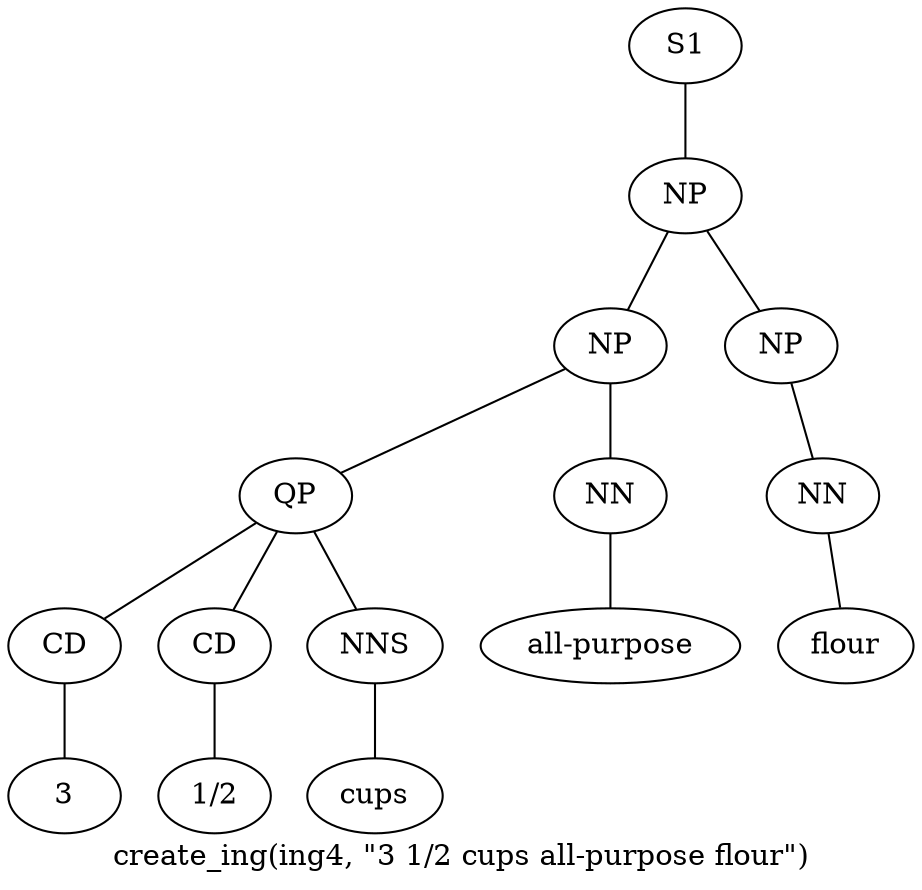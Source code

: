 graph SyntaxGraph {
	label = "create_ing(ing4, \"3 1/2 cups all-purpose flour\")";
	Node0 [label="S1"];
	Node1 [label="NP"];
	Node2 [label="NP"];
	Node3 [label="QP"];
	Node4 [label="CD"];
	Node5 [label="3"];
	Node6 [label="CD"];
	Node7 [label="1/2"];
	Node8 [label="NNS"];
	Node9 [label="cups"];
	Node10 [label="NN"];
	Node11 [label="all-purpose"];
	Node12 [label="NP"];
	Node13 [label="NN"];
	Node14 [label="flour"];

	Node0 -- Node1;
	Node1 -- Node2;
	Node1 -- Node12;
	Node2 -- Node3;
	Node2 -- Node10;
	Node3 -- Node4;
	Node3 -- Node6;
	Node3 -- Node8;
	Node4 -- Node5;
	Node6 -- Node7;
	Node8 -- Node9;
	Node10 -- Node11;
	Node12 -- Node13;
	Node13 -- Node14;
}
